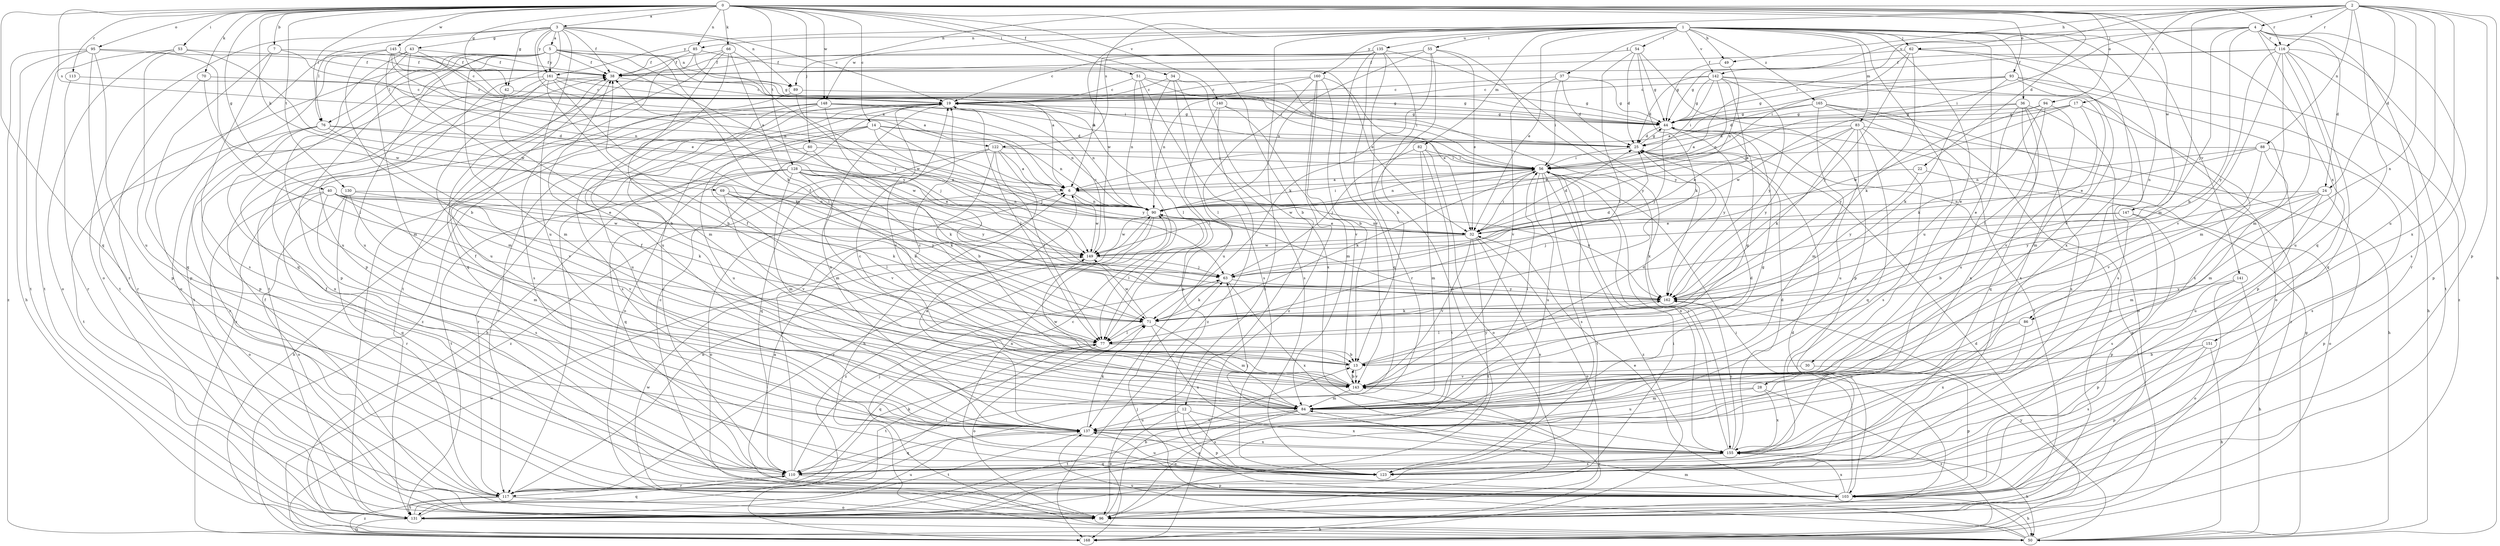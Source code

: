 strict digraph  {
0;
1;
2;
3;
4;
5;
6;
7;
12;
13;
14;
17;
19;
22;
24;
25;
28;
30;
32;
34;
36;
37;
38;
40;
42;
43;
44;
49;
50;
51;
53;
54;
55;
56;
60;
62;
63;
66;
69;
70;
71;
76;
77;
82;
83;
84;
85;
86;
88;
89;
90;
93;
94;
95;
96;
103;
110;
113;
116;
117;
122;
123;
128;
130;
131;
135;
137;
140;
141;
142;
143;
145;
147;
148;
149;
151;
155;
160;
161;
162;
165;
168;
0 -> 3  [label=a];
0 -> 7  [label=b];
0 -> 12  [label=b];
0 -> 14  [label=c];
0 -> 22  [label=d];
0 -> 34  [label=f];
0 -> 40  [label=g];
0 -> 42  [label=g];
0 -> 51  [label=i];
0 -> 53  [label=i];
0 -> 60  [label=j];
0 -> 66  [label=k];
0 -> 69  [label=k];
0 -> 70  [label=k];
0 -> 76  [label=l];
0 -> 85  [label=n];
0 -> 93  [label=o];
0 -> 94  [label=o];
0 -> 95  [label=o];
0 -> 110  [label=q];
0 -> 113  [label=r];
0 -> 116  [label=r];
0 -> 122  [label=s];
0 -> 128  [label=t];
0 -> 130  [label=t];
0 -> 140  [label=v];
0 -> 145  [label=w];
0 -> 147  [label=w];
0 -> 148  [label=w];
0 -> 151  [label=x];
1 -> 28  [label=e];
1 -> 30  [label=e];
1 -> 32  [label=e];
1 -> 36  [label=f];
1 -> 37  [label=f];
1 -> 49  [label=h];
1 -> 54  [label=i];
1 -> 55  [label=i];
1 -> 62  [label=j];
1 -> 82  [label=m];
1 -> 83  [label=m];
1 -> 85  [label=n];
1 -> 86  [label=n];
1 -> 135  [label=u];
1 -> 137  [label=u];
1 -> 141  [label=v];
1 -> 142  [label=v];
1 -> 148  [label=w];
1 -> 149  [label=w];
1 -> 155  [label=x];
1 -> 160  [label=y];
1 -> 161  [label=y];
1 -> 165  [label=z];
1 -> 168  [label=z];
2 -> 4  [label=a];
2 -> 17  [label=c];
2 -> 24  [label=d];
2 -> 49  [label=h];
2 -> 50  [label=h];
2 -> 56  [label=i];
2 -> 84  [label=m];
2 -> 86  [label=n];
2 -> 88  [label=n];
2 -> 89  [label=n];
2 -> 103  [label=p];
2 -> 110  [label=q];
2 -> 116  [label=r];
2 -> 122  [label=s];
2 -> 137  [label=u];
2 -> 155  [label=x];
3 -> 5  [label=a];
3 -> 6  [label=a];
3 -> 19  [label=c];
3 -> 38  [label=f];
3 -> 42  [label=g];
3 -> 43  [label=g];
3 -> 71  [label=k];
3 -> 76  [label=l];
3 -> 89  [label=n];
3 -> 96  [label=o];
3 -> 103  [label=p];
3 -> 137  [label=u];
3 -> 161  [label=y];
4 -> 13  [label=b];
4 -> 24  [label=d];
4 -> 56  [label=i];
4 -> 62  [label=j];
4 -> 63  [label=j];
4 -> 84  [label=m];
4 -> 116  [label=r];
4 -> 117  [label=r];
4 -> 123  [label=s];
4 -> 142  [label=v];
5 -> 38  [label=f];
5 -> 44  [label=g];
5 -> 56  [label=i];
5 -> 76  [label=l];
5 -> 84  [label=m];
5 -> 89  [label=n];
5 -> 103  [label=p];
5 -> 110  [label=q];
5 -> 131  [label=t];
5 -> 137  [label=u];
5 -> 161  [label=y];
5 -> 162  [label=y];
6 -> 90  [label=n];
6 -> 96  [label=o];
6 -> 149  [label=w];
6 -> 162  [label=y];
7 -> 38  [label=f];
7 -> 90  [label=n];
7 -> 110  [label=q];
7 -> 123  [label=s];
12 -> 96  [label=o];
12 -> 103  [label=p];
12 -> 123  [label=s];
12 -> 137  [label=u];
12 -> 155  [label=x];
13 -> 38  [label=f];
13 -> 44  [label=g];
13 -> 143  [label=v];
13 -> 162  [label=y];
14 -> 25  [label=d];
14 -> 50  [label=h];
14 -> 63  [label=j];
14 -> 90  [label=n];
14 -> 117  [label=r];
14 -> 137  [label=u];
14 -> 162  [label=y];
17 -> 6  [label=a];
17 -> 44  [label=g];
17 -> 143  [label=v];
17 -> 149  [label=w];
17 -> 155  [label=x];
19 -> 44  [label=g];
19 -> 77  [label=l];
19 -> 90  [label=n];
19 -> 96  [label=o];
19 -> 117  [label=r];
19 -> 137  [label=u];
19 -> 143  [label=v];
19 -> 168  [label=z];
22 -> 6  [label=a];
22 -> 96  [label=o];
22 -> 162  [label=y];
24 -> 13  [label=b];
24 -> 84  [label=m];
24 -> 90  [label=n];
24 -> 103  [label=p];
24 -> 137  [label=u];
24 -> 162  [label=y];
25 -> 44  [label=g];
25 -> 56  [label=i];
28 -> 84  [label=m];
28 -> 137  [label=u];
28 -> 155  [label=x];
28 -> 168  [label=z];
30 -> 103  [label=p];
30 -> 143  [label=v];
32 -> 25  [label=d];
32 -> 56  [label=i];
32 -> 90  [label=n];
32 -> 96  [label=o];
32 -> 123  [label=s];
32 -> 131  [label=t];
32 -> 143  [label=v];
32 -> 149  [label=w];
34 -> 19  [label=c];
34 -> 77  [label=l];
34 -> 123  [label=s];
34 -> 137  [label=u];
34 -> 155  [label=x];
36 -> 44  [label=g];
36 -> 96  [label=o];
36 -> 110  [label=q];
36 -> 123  [label=s];
36 -> 137  [label=u];
36 -> 149  [label=w];
36 -> 155  [label=x];
37 -> 19  [label=c];
37 -> 25  [label=d];
37 -> 44  [label=g];
37 -> 56  [label=i];
37 -> 143  [label=v];
38 -> 19  [label=c];
38 -> 137  [label=u];
40 -> 32  [label=e];
40 -> 71  [label=k];
40 -> 90  [label=n];
40 -> 96  [label=o];
40 -> 110  [label=q];
40 -> 123  [label=s];
40 -> 143  [label=v];
40 -> 149  [label=w];
42 -> 13  [label=b];
42 -> 44  [label=g];
43 -> 6  [label=a];
43 -> 38  [label=f];
43 -> 84  [label=m];
43 -> 96  [label=o];
43 -> 137  [label=u];
43 -> 143  [label=v];
44 -> 25  [label=d];
44 -> 63  [label=j];
44 -> 162  [label=y];
49 -> 44  [label=g];
49 -> 90  [label=n];
50 -> 19  [label=c];
50 -> 44  [label=g];
50 -> 63  [label=j];
50 -> 84  [label=m];
50 -> 137  [label=u];
50 -> 162  [label=y];
51 -> 19  [label=c];
51 -> 56  [label=i];
51 -> 90  [label=n];
51 -> 103  [label=p];
51 -> 123  [label=s];
51 -> 162  [label=y];
53 -> 38  [label=f];
53 -> 96  [label=o];
53 -> 131  [label=t];
53 -> 137  [label=u];
53 -> 149  [label=w];
54 -> 25  [label=d];
54 -> 38  [label=f];
54 -> 44  [label=g];
54 -> 71  [label=k];
54 -> 77  [label=l];
54 -> 103  [label=p];
55 -> 13  [label=b];
55 -> 19  [label=c];
55 -> 32  [label=e];
55 -> 38  [label=f];
55 -> 71  [label=k];
55 -> 90  [label=n];
55 -> 155  [label=x];
56 -> 6  [label=a];
56 -> 71  [label=k];
56 -> 90  [label=n];
56 -> 123  [label=s];
56 -> 131  [label=t];
56 -> 137  [label=u];
56 -> 149  [label=w];
56 -> 155  [label=x];
56 -> 168  [label=z];
60 -> 56  [label=i];
60 -> 71  [label=k];
60 -> 84  [label=m];
60 -> 117  [label=r];
62 -> 38  [label=f];
62 -> 56  [label=i];
62 -> 71  [label=k];
62 -> 143  [label=v];
62 -> 162  [label=y];
62 -> 168  [label=z];
63 -> 25  [label=d];
63 -> 71  [label=k];
63 -> 155  [label=x];
63 -> 162  [label=y];
66 -> 38  [label=f];
66 -> 63  [label=j];
66 -> 77  [label=l];
66 -> 84  [label=m];
66 -> 131  [label=t];
66 -> 137  [label=u];
69 -> 71  [label=k];
69 -> 77  [label=l];
69 -> 90  [label=n];
69 -> 143  [label=v];
69 -> 162  [label=y];
70 -> 19  [label=c];
70 -> 77  [label=l];
70 -> 117  [label=r];
71 -> 77  [label=l];
71 -> 84  [label=m];
71 -> 149  [label=w];
71 -> 155  [label=x];
76 -> 25  [label=d];
76 -> 117  [label=r];
76 -> 131  [label=t];
76 -> 143  [label=v];
76 -> 149  [label=w];
76 -> 155  [label=x];
77 -> 13  [label=b];
77 -> 96  [label=o];
77 -> 110  [label=q];
77 -> 131  [label=t];
82 -> 56  [label=i];
82 -> 63  [label=j];
82 -> 84  [label=m];
82 -> 96  [label=o];
82 -> 131  [label=t];
83 -> 25  [label=d];
83 -> 32  [label=e];
83 -> 50  [label=h];
83 -> 71  [label=k];
83 -> 110  [label=q];
83 -> 123  [label=s];
83 -> 137  [label=u];
83 -> 162  [label=y];
84 -> 19  [label=c];
84 -> 25  [label=d];
84 -> 38  [label=f];
84 -> 44  [label=g];
84 -> 56  [label=i];
84 -> 96  [label=o];
84 -> 131  [label=t];
84 -> 137  [label=u];
85 -> 6  [label=a];
85 -> 32  [label=e];
85 -> 38  [label=f];
85 -> 110  [label=q];
85 -> 131  [label=t];
86 -> 77  [label=l];
86 -> 137  [label=u];
86 -> 155  [label=x];
88 -> 32  [label=e];
88 -> 56  [label=i];
88 -> 84  [label=m];
88 -> 90  [label=n];
88 -> 123  [label=s];
88 -> 143  [label=v];
89 -> 44  [label=g];
89 -> 123  [label=s];
89 -> 149  [label=w];
90 -> 32  [label=e];
90 -> 56  [label=i];
90 -> 77  [label=l];
90 -> 117  [label=r];
90 -> 149  [label=w];
90 -> 168  [label=z];
93 -> 6  [label=a];
93 -> 19  [label=c];
93 -> 44  [label=g];
93 -> 50  [label=h];
93 -> 71  [label=k];
93 -> 103  [label=p];
93 -> 123  [label=s];
94 -> 44  [label=g];
94 -> 71  [label=k];
94 -> 77  [label=l];
94 -> 155  [label=x];
94 -> 162  [label=y];
95 -> 38  [label=f];
95 -> 50  [label=h];
95 -> 103  [label=p];
95 -> 117  [label=r];
95 -> 131  [label=t];
95 -> 149  [label=w];
95 -> 168  [label=z];
96 -> 6  [label=a];
96 -> 13  [label=b];
96 -> 25  [label=d];
96 -> 38  [label=f];
96 -> 149  [label=w];
103 -> 19  [label=c];
103 -> 32  [label=e];
103 -> 38  [label=f];
103 -> 50  [label=h];
103 -> 56  [label=i];
103 -> 155  [label=x];
110 -> 6  [label=a];
110 -> 19  [label=c];
110 -> 63  [label=j];
110 -> 103  [label=p];
110 -> 117  [label=r];
113 -> 19  [label=c];
113 -> 117  [label=r];
116 -> 38  [label=f];
116 -> 44  [label=g];
116 -> 84  [label=m];
116 -> 103  [label=p];
116 -> 110  [label=q];
116 -> 131  [label=t];
116 -> 137  [label=u];
116 -> 143  [label=v];
116 -> 162  [label=y];
117 -> 71  [label=k];
117 -> 77  [label=l];
117 -> 90  [label=n];
117 -> 96  [label=o];
117 -> 131  [label=t];
117 -> 168  [label=z];
122 -> 6  [label=a];
122 -> 13  [label=b];
122 -> 50  [label=h];
122 -> 56  [label=i];
122 -> 77  [label=l];
122 -> 110  [label=q];
122 -> 168  [label=z];
123 -> 90  [label=n];
123 -> 137  [label=u];
128 -> 6  [label=a];
128 -> 32  [label=e];
128 -> 50  [label=h];
128 -> 63  [label=j];
128 -> 71  [label=k];
128 -> 84  [label=m];
128 -> 110  [label=q];
128 -> 131  [label=t];
128 -> 143  [label=v];
128 -> 162  [label=y];
130 -> 71  [label=k];
130 -> 84  [label=m];
130 -> 90  [label=n];
130 -> 96  [label=o];
130 -> 117  [label=r];
131 -> 50  [label=h];
131 -> 56  [label=i];
131 -> 110  [label=q];
131 -> 137  [label=u];
131 -> 168  [label=z];
135 -> 6  [label=a];
135 -> 38  [label=f];
135 -> 96  [label=o];
135 -> 110  [label=q];
135 -> 117  [label=r];
135 -> 143  [label=v];
135 -> 162  [label=y];
137 -> 6  [label=a];
137 -> 38  [label=f];
137 -> 71  [label=k];
137 -> 110  [label=q];
137 -> 123  [label=s];
137 -> 131  [label=t];
137 -> 155  [label=x];
140 -> 44  [label=g];
140 -> 77  [label=l];
140 -> 84  [label=m];
140 -> 168  [label=z];
141 -> 50  [label=h];
141 -> 96  [label=o];
141 -> 103  [label=p];
141 -> 162  [label=y];
142 -> 19  [label=c];
142 -> 25  [label=d];
142 -> 32  [label=e];
142 -> 44  [label=g];
142 -> 56  [label=i];
142 -> 84  [label=m];
142 -> 90  [label=n];
142 -> 96  [label=o];
142 -> 162  [label=y];
143 -> 13  [label=b];
143 -> 19  [label=c];
143 -> 25  [label=d];
143 -> 84  [label=m];
143 -> 149  [label=w];
145 -> 6  [label=a];
145 -> 13  [label=b];
145 -> 19  [label=c];
145 -> 32  [label=e];
145 -> 38  [label=f];
145 -> 56  [label=i];
145 -> 90  [label=n];
145 -> 103  [label=p];
147 -> 32  [label=e];
147 -> 63  [label=j];
147 -> 103  [label=p];
147 -> 123  [label=s];
148 -> 25  [label=d];
148 -> 44  [label=g];
148 -> 63  [label=j];
148 -> 90  [label=n];
148 -> 123  [label=s];
148 -> 131  [label=t];
148 -> 137  [label=u];
148 -> 168  [label=z];
149 -> 19  [label=c];
149 -> 63  [label=j];
151 -> 13  [label=b];
151 -> 50  [label=h];
151 -> 103  [label=p];
151 -> 123  [label=s];
155 -> 25  [label=d];
155 -> 50  [label=h];
155 -> 56  [label=i];
155 -> 63  [label=j];
155 -> 110  [label=q];
155 -> 123  [label=s];
155 -> 162  [label=y];
160 -> 13  [label=b];
160 -> 19  [label=c];
160 -> 32  [label=e];
160 -> 77  [label=l];
160 -> 90  [label=n];
160 -> 143  [label=v];
160 -> 168  [label=z];
161 -> 13  [label=b];
161 -> 19  [label=c];
161 -> 25  [label=d];
161 -> 44  [label=g];
161 -> 71  [label=k];
161 -> 84  [label=m];
161 -> 103  [label=p];
161 -> 131  [label=t];
162 -> 38  [label=f];
162 -> 71  [label=k];
165 -> 25  [label=d];
165 -> 44  [label=g];
165 -> 84  [label=m];
165 -> 96  [label=o];
165 -> 131  [label=t];
165 -> 168  [label=z];
168 -> 25  [label=d];
168 -> 44  [label=g];
168 -> 143  [label=v];
168 -> 149  [label=w];
}
